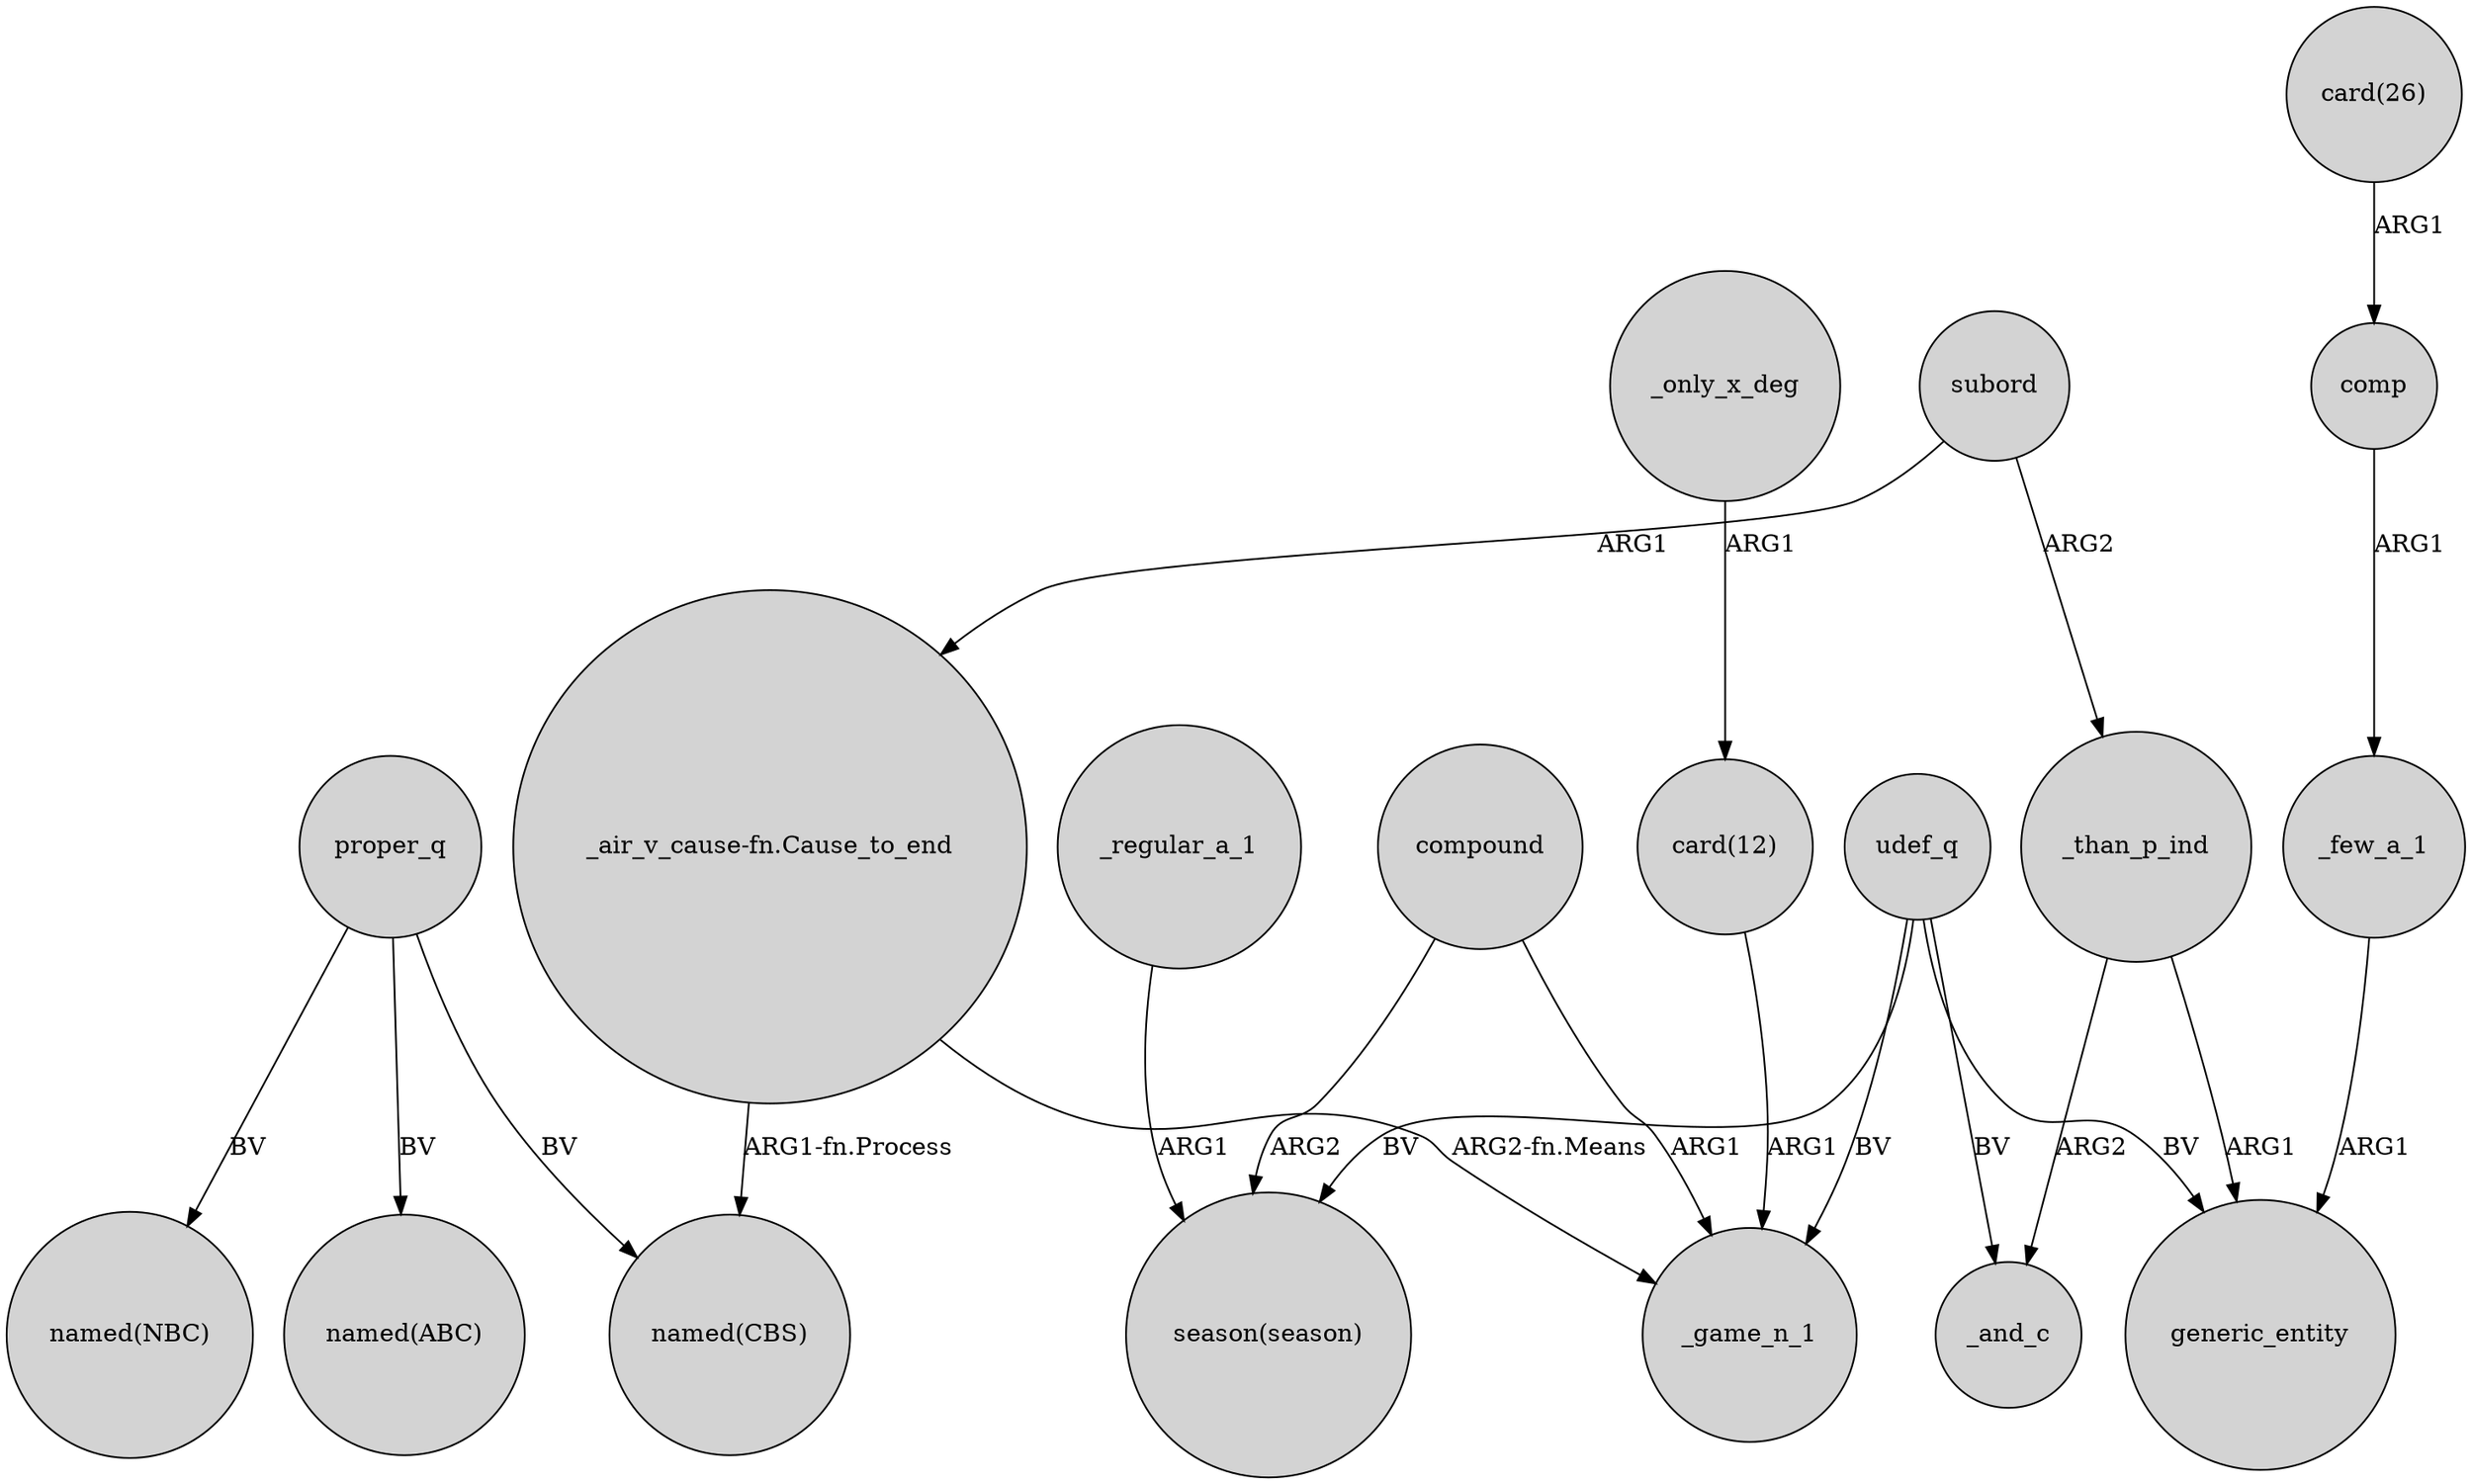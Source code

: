 digraph {
	node [shape=circle style=filled]
	proper_q -> "named(NBC)" [label=BV]
	udef_q -> "season(season)" [label=BV]
	subord -> _than_p_ind [label=ARG2]
	_only_x_deg -> "card(12)" [label=ARG1]
	"card(12)" -> _game_n_1 [label=ARG1]
	_than_p_ind -> generic_entity [label=ARG1]
	udef_q -> _and_c [label=BV]
	udef_q -> generic_entity [label=BV]
	_than_p_ind -> _and_c [label=ARG2]
	proper_q -> "named(CBS)" [label=BV]
	proper_q -> "named(ABC)" [label=BV]
	"card(26)" -> comp [label=ARG1]
	"_air_v_cause-fn.Cause_to_end" -> _game_n_1 [label="ARG2-fn.Means"]
	subord -> "_air_v_cause-fn.Cause_to_end" [label=ARG1]
	compound -> "season(season)" [label=ARG2]
	compound -> _game_n_1 [label=ARG1]
	comp -> _few_a_1 [label=ARG1]
	"_air_v_cause-fn.Cause_to_end" -> "named(CBS)" [label="ARG1-fn.Process"]
	_regular_a_1 -> "season(season)" [label=ARG1]
	_few_a_1 -> generic_entity [label=ARG1]
	udef_q -> _game_n_1 [label=BV]
}
